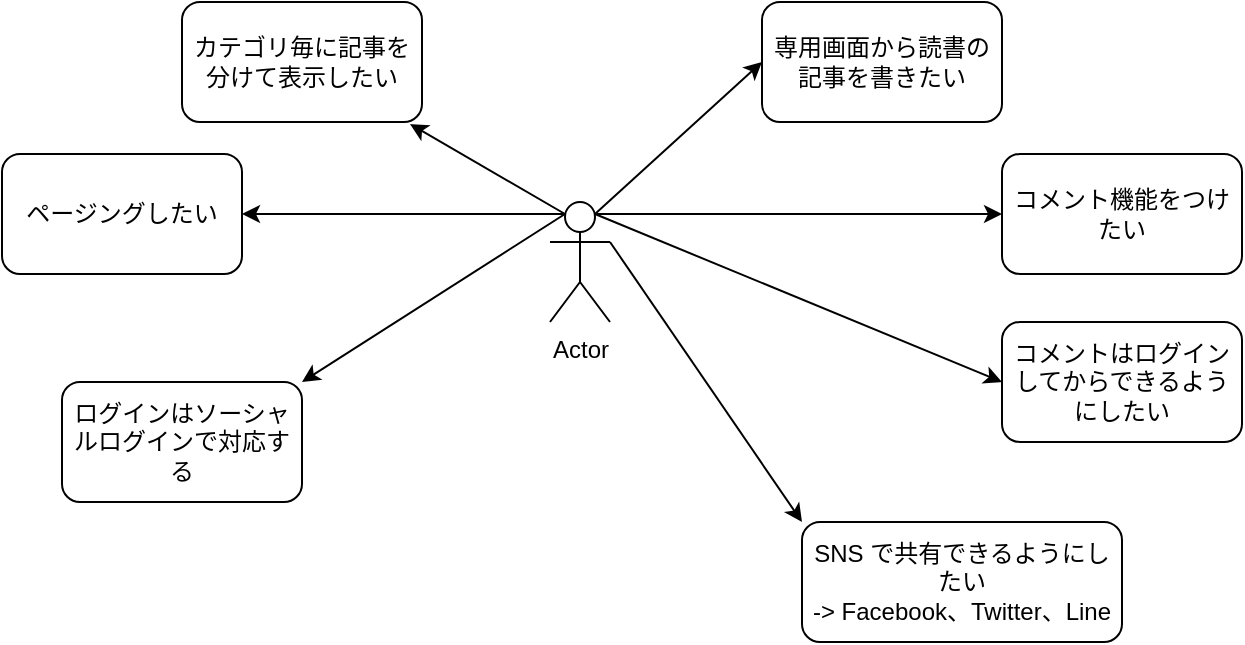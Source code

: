 <mxfile version="21.1.2" type="device">
  <diagram name="UseCase" id="i8N-sW405HDS1cg340dT">
    <mxGraphModel dx="1267" dy="699" grid="1" gridSize="10" guides="1" tooltips="1" connect="1" arrows="1" fold="1" page="1" pageScale="1" pageWidth="827" pageHeight="1169" math="0" shadow="0">
      <root>
        <mxCell id="0" />
        <mxCell id="1" parent="0" />
        <mxCell id="M7RdAZlWeicOTnt5fZwr-1" value="Actor" style="shape=umlActor;verticalLabelPosition=bottom;verticalAlign=top;html=1;outlineConnect=0;" vertex="1" parent="1">
          <mxGeometry x="384" y="170" width="30" height="60" as="geometry" />
        </mxCell>
        <mxCell id="M7RdAZlWeicOTnt5fZwr-3" value="専用画面から読書の記事を書きたい" style="rounded=1;whiteSpace=wrap;html=1;" vertex="1" parent="1">
          <mxGeometry x="490" y="70" width="120" height="60" as="geometry" />
        </mxCell>
        <mxCell id="M7RdAZlWeicOTnt5fZwr-5" value="" style="endArrow=classic;html=1;rounded=0;exitX=0.75;exitY=0.1;exitDx=0;exitDy=0;exitPerimeter=0;entryX=0;entryY=0.5;entryDx=0;entryDy=0;" edge="1" parent="1" source="M7RdAZlWeicOTnt5fZwr-1" target="M7RdAZlWeicOTnt5fZwr-3">
          <mxGeometry width="50" height="50" relative="1" as="geometry">
            <mxPoint x="390" y="170" as="sourcePoint" />
            <mxPoint x="490" y="130" as="targetPoint" />
          </mxGeometry>
        </mxCell>
        <mxCell id="M7RdAZlWeicOTnt5fZwr-6" value="コメント機能をつけたい" style="rounded=1;whiteSpace=wrap;html=1;" vertex="1" parent="1">
          <mxGeometry x="610" y="146" width="120" height="60" as="geometry" />
        </mxCell>
        <mxCell id="M7RdAZlWeicOTnt5fZwr-7" value="" style="endArrow=classic;html=1;rounded=0;exitX=0.75;exitY=0.1;exitDx=0;exitDy=0;exitPerimeter=0;entryX=0;entryY=0.5;entryDx=0;entryDy=0;" edge="1" parent="1" source="M7RdAZlWeicOTnt5fZwr-1" target="M7RdAZlWeicOTnt5fZwr-6">
          <mxGeometry width="50" height="50" relative="1" as="geometry">
            <mxPoint x="417" y="186" as="sourcePoint" />
            <mxPoint x="500" y="140" as="targetPoint" />
          </mxGeometry>
        </mxCell>
        <mxCell id="M7RdAZlWeicOTnt5fZwr-8" value="カテゴリ毎に記事を分けて表示したい" style="rounded=1;whiteSpace=wrap;html=1;" vertex="1" parent="1">
          <mxGeometry x="200" y="70" width="120" height="60" as="geometry" />
        </mxCell>
        <mxCell id="M7RdAZlWeicOTnt5fZwr-9" value="" style="endArrow=classic;html=1;rounded=0;exitX=0.25;exitY=0.1;exitDx=0;exitDy=0;exitPerimeter=0;entryX=0.95;entryY=1.017;entryDx=0;entryDy=0;entryPerimeter=0;" edge="1" parent="1" source="M7RdAZlWeicOTnt5fZwr-1" target="M7RdAZlWeicOTnt5fZwr-8">
          <mxGeometry width="50" height="50" relative="1" as="geometry">
            <mxPoint x="417" y="186" as="sourcePoint" />
            <mxPoint x="500" y="110" as="targetPoint" />
          </mxGeometry>
        </mxCell>
        <mxCell id="M7RdAZlWeicOTnt5fZwr-10" value="ページングしたい" style="rounded=1;whiteSpace=wrap;html=1;" vertex="1" parent="1">
          <mxGeometry x="110" y="146" width="120" height="60" as="geometry" />
        </mxCell>
        <mxCell id="M7RdAZlWeicOTnt5fZwr-11" value="" style="endArrow=classic;html=1;rounded=0;exitX=0.25;exitY=0.1;exitDx=0;exitDy=0;exitPerimeter=0;entryX=1;entryY=0.5;entryDx=0;entryDy=0;" edge="1" parent="1" source="M7RdAZlWeicOTnt5fZwr-1" target="M7RdAZlWeicOTnt5fZwr-10">
          <mxGeometry width="50" height="50" relative="1" as="geometry">
            <mxPoint x="402" y="186" as="sourcePoint" />
            <mxPoint x="324" y="141" as="targetPoint" />
          </mxGeometry>
        </mxCell>
        <mxCell id="M7RdAZlWeicOTnt5fZwr-12" value="SNS で共有できるようにしたい&lt;br&gt;-&amp;gt; Facebook、Twitter、Line" style="rounded=1;whiteSpace=wrap;html=1;" vertex="1" parent="1">
          <mxGeometry x="510" y="330" width="160" height="60" as="geometry" />
        </mxCell>
        <mxCell id="M7RdAZlWeicOTnt5fZwr-14" value="" style="endArrow=classic;html=1;rounded=0;exitX=1;exitY=0.333;exitDx=0;exitDy=0;exitPerimeter=0;entryX=0;entryY=0;entryDx=0;entryDy=0;" edge="1" parent="1" source="M7RdAZlWeicOTnt5fZwr-1" target="M7RdAZlWeicOTnt5fZwr-12">
          <mxGeometry width="50" height="50" relative="1" as="geometry">
            <mxPoint x="417" y="186" as="sourcePoint" />
            <mxPoint x="620" y="186" as="targetPoint" />
          </mxGeometry>
        </mxCell>
        <mxCell id="M7RdAZlWeicOTnt5fZwr-15" value="コメントはログインしてからできるようにしたい" style="rounded=1;whiteSpace=wrap;html=1;" vertex="1" parent="1">
          <mxGeometry x="610" y="230" width="120" height="60" as="geometry" />
        </mxCell>
        <mxCell id="M7RdAZlWeicOTnt5fZwr-16" value="" style="endArrow=classic;html=1;rounded=0;entryX=0;entryY=0.5;entryDx=0;entryDy=0;exitX=0.75;exitY=0.1;exitDx=0;exitDy=0;exitPerimeter=0;" edge="1" parent="1" source="M7RdAZlWeicOTnt5fZwr-1" target="M7RdAZlWeicOTnt5fZwr-15">
          <mxGeometry width="50" height="50" relative="1" as="geometry">
            <mxPoint x="410" y="180" as="sourcePoint" />
            <mxPoint x="620" y="186" as="targetPoint" />
          </mxGeometry>
        </mxCell>
        <mxCell id="M7RdAZlWeicOTnt5fZwr-17" value="ログインはソーシャルログインで対応する" style="rounded=1;whiteSpace=wrap;html=1;" vertex="1" parent="1">
          <mxGeometry x="140" y="260" width="120" height="60" as="geometry" />
        </mxCell>
        <mxCell id="M7RdAZlWeicOTnt5fZwr-18" value="" style="endArrow=classic;html=1;rounded=0;entryX=1;entryY=0;entryDx=0;entryDy=0;exitX=0.25;exitY=0.1;exitDx=0;exitDy=0;exitPerimeter=0;" edge="1" parent="1" source="M7RdAZlWeicOTnt5fZwr-1" target="M7RdAZlWeicOTnt5fZwr-17">
          <mxGeometry width="50" height="50" relative="1" as="geometry">
            <mxPoint x="417" y="186" as="sourcePoint" />
            <mxPoint x="620" y="270" as="targetPoint" />
          </mxGeometry>
        </mxCell>
      </root>
    </mxGraphModel>
  </diagram>
</mxfile>
